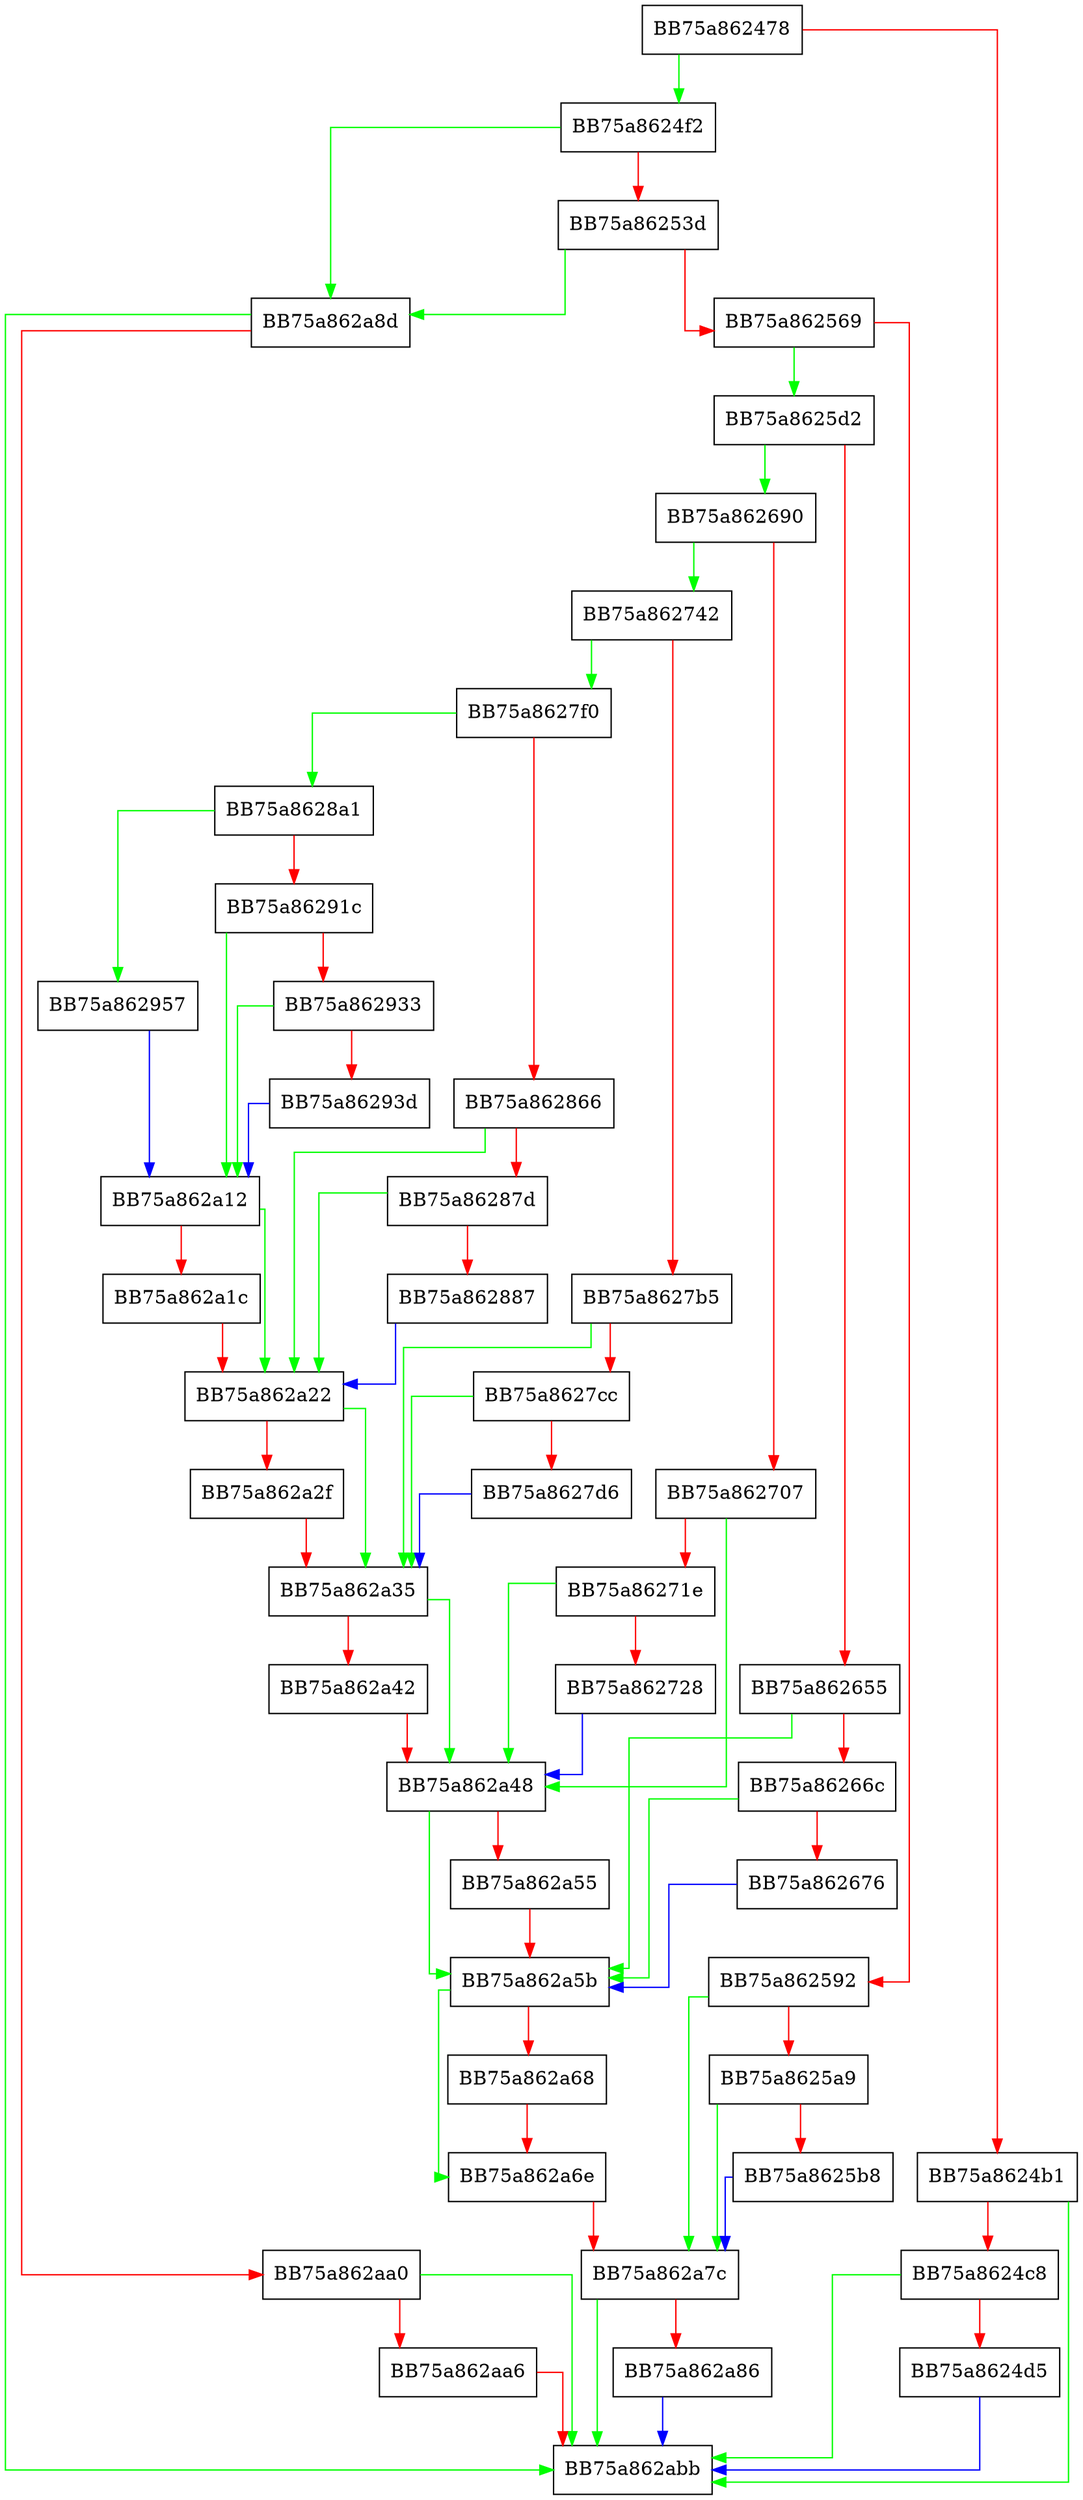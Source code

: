 digraph ProcessServiceStartEvent {
  node [shape="box"];
  graph [splines=ortho];
  BB75a862478 -> BB75a8624f2 [color="green"];
  BB75a862478 -> BB75a8624b1 [color="red"];
  BB75a8624b1 -> BB75a862abb [color="green"];
  BB75a8624b1 -> BB75a8624c8 [color="red"];
  BB75a8624c8 -> BB75a862abb [color="green"];
  BB75a8624c8 -> BB75a8624d5 [color="red"];
  BB75a8624d5 -> BB75a862abb [color="blue"];
  BB75a8624f2 -> BB75a862a8d [color="green"];
  BB75a8624f2 -> BB75a86253d [color="red"];
  BB75a86253d -> BB75a862a8d [color="green"];
  BB75a86253d -> BB75a862569 [color="red"];
  BB75a862569 -> BB75a8625d2 [color="green"];
  BB75a862569 -> BB75a862592 [color="red"];
  BB75a862592 -> BB75a862a7c [color="green"];
  BB75a862592 -> BB75a8625a9 [color="red"];
  BB75a8625a9 -> BB75a862a7c [color="green"];
  BB75a8625a9 -> BB75a8625b8 [color="red"];
  BB75a8625b8 -> BB75a862a7c [color="blue"];
  BB75a8625d2 -> BB75a862690 [color="green"];
  BB75a8625d2 -> BB75a862655 [color="red"];
  BB75a862655 -> BB75a862a5b [color="green"];
  BB75a862655 -> BB75a86266c [color="red"];
  BB75a86266c -> BB75a862a5b [color="green"];
  BB75a86266c -> BB75a862676 [color="red"];
  BB75a862676 -> BB75a862a5b [color="blue"];
  BB75a862690 -> BB75a862742 [color="green"];
  BB75a862690 -> BB75a862707 [color="red"];
  BB75a862707 -> BB75a862a48 [color="green"];
  BB75a862707 -> BB75a86271e [color="red"];
  BB75a86271e -> BB75a862a48 [color="green"];
  BB75a86271e -> BB75a862728 [color="red"];
  BB75a862728 -> BB75a862a48 [color="blue"];
  BB75a862742 -> BB75a8627f0 [color="green"];
  BB75a862742 -> BB75a8627b5 [color="red"];
  BB75a8627b5 -> BB75a862a35 [color="green"];
  BB75a8627b5 -> BB75a8627cc [color="red"];
  BB75a8627cc -> BB75a862a35 [color="green"];
  BB75a8627cc -> BB75a8627d6 [color="red"];
  BB75a8627d6 -> BB75a862a35 [color="blue"];
  BB75a8627f0 -> BB75a8628a1 [color="green"];
  BB75a8627f0 -> BB75a862866 [color="red"];
  BB75a862866 -> BB75a862a22 [color="green"];
  BB75a862866 -> BB75a86287d [color="red"];
  BB75a86287d -> BB75a862a22 [color="green"];
  BB75a86287d -> BB75a862887 [color="red"];
  BB75a862887 -> BB75a862a22 [color="blue"];
  BB75a8628a1 -> BB75a862957 [color="green"];
  BB75a8628a1 -> BB75a86291c [color="red"];
  BB75a86291c -> BB75a862a12 [color="green"];
  BB75a86291c -> BB75a862933 [color="red"];
  BB75a862933 -> BB75a862a12 [color="green"];
  BB75a862933 -> BB75a86293d [color="red"];
  BB75a86293d -> BB75a862a12 [color="blue"];
  BB75a862957 -> BB75a862a12 [color="blue"];
  BB75a862a12 -> BB75a862a22 [color="green"];
  BB75a862a12 -> BB75a862a1c [color="red"];
  BB75a862a1c -> BB75a862a22 [color="red"];
  BB75a862a22 -> BB75a862a35 [color="green"];
  BB75a862a22 -> BB75a862a2f [color="red"];
  BB75a862a2f -> BB75a862a35 [color="red"];
  BB75a862a35 -> BB75a862a48 [color="green"];
  BB75a862a35 -> BB75a862a42 [color="red"];
  BB75a862a42 -> BB75a862a48 [color="red"];
  BB75a862a48 -> BB75a862a5b [color="green"];
  BB75a862a48 -> BB75a862a55 [color="red"];
  BB75a862a55 -> BB75a862a5b [color="red"];
  BB75a862a5b -> BB75a862a6e [color="green"];
  BB75a862a5b -> BB75a862a68 [color="red"];
  BB75a862a68 -> BB75a862a6e [color="red"];
  BB75a862a6e -> BB75a862a7c [color="red"];
  BB75a862a7c -> BB75a862abb [color="green"];
  BB75a862a7c -> BB75a862a86 [color="red"];
  BB75a862a86 -> BB75a862abb [color="blue"];
  BB75a862a8d -> BB75a862abb [color="green"];
  BB75a862a8d -> BB75a862aa0 [color="red"];
  BB75a862aa0 -> BB75a862abb [color="green"];
  BB75a862aa0 -> BB75a862aa6 [color="red"];
  BB75a862aa6 -> BB75a862abb [color="red"];
}